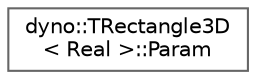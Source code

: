digraph "Graphical Class Hierarchy"
{
 // LATEX_PDF_SIZE
  bgcolor="transparent";
  edge [fontname=Helvetica,fontsize=10,labelfontname=Helvetica,labelfontsize=10];
  node [fontname=Helvetica,fontsize=10,shape=box,height=0.2,width=0.4];
  rankdir="LR";
  Node0 [id="Node000000",label="dyno::TRectangle3D\l\< Real \>::Param",height=0.2,width=0.4,color="grey40", fillcolor="white", style="filled",URL="$structdyno_1_1_t_rectangle3_d_1_1_param.html",tooltip=" "];
}
